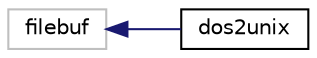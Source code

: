 digraph "Graphical Class Hierarchy"
{
 // LATEX_PDF_SIZE
  edge [fontname="Helvetica",fontsize="10",labelfontname="Helvetica",labelfontsize="10"];
  node [fontname="Helvetica",fontsize="10",shape=record];
  rankdir="LR";
  Node335 [label="filebuf",height=0.2,width=0.4,color="grey75", fillcolor="white", style="filled",tooltip=" "];
  Node335 -> Node0 [dir="back",color="midnightblue",fontsize="10",style="solid",fontname="Helvetica"];
  Node0 [label="dos2unix",height=0.2,width=0.4,color="black", fillcolor="white", style="filled",URL="$classdos2unix.html",tooltip=" "];
}

